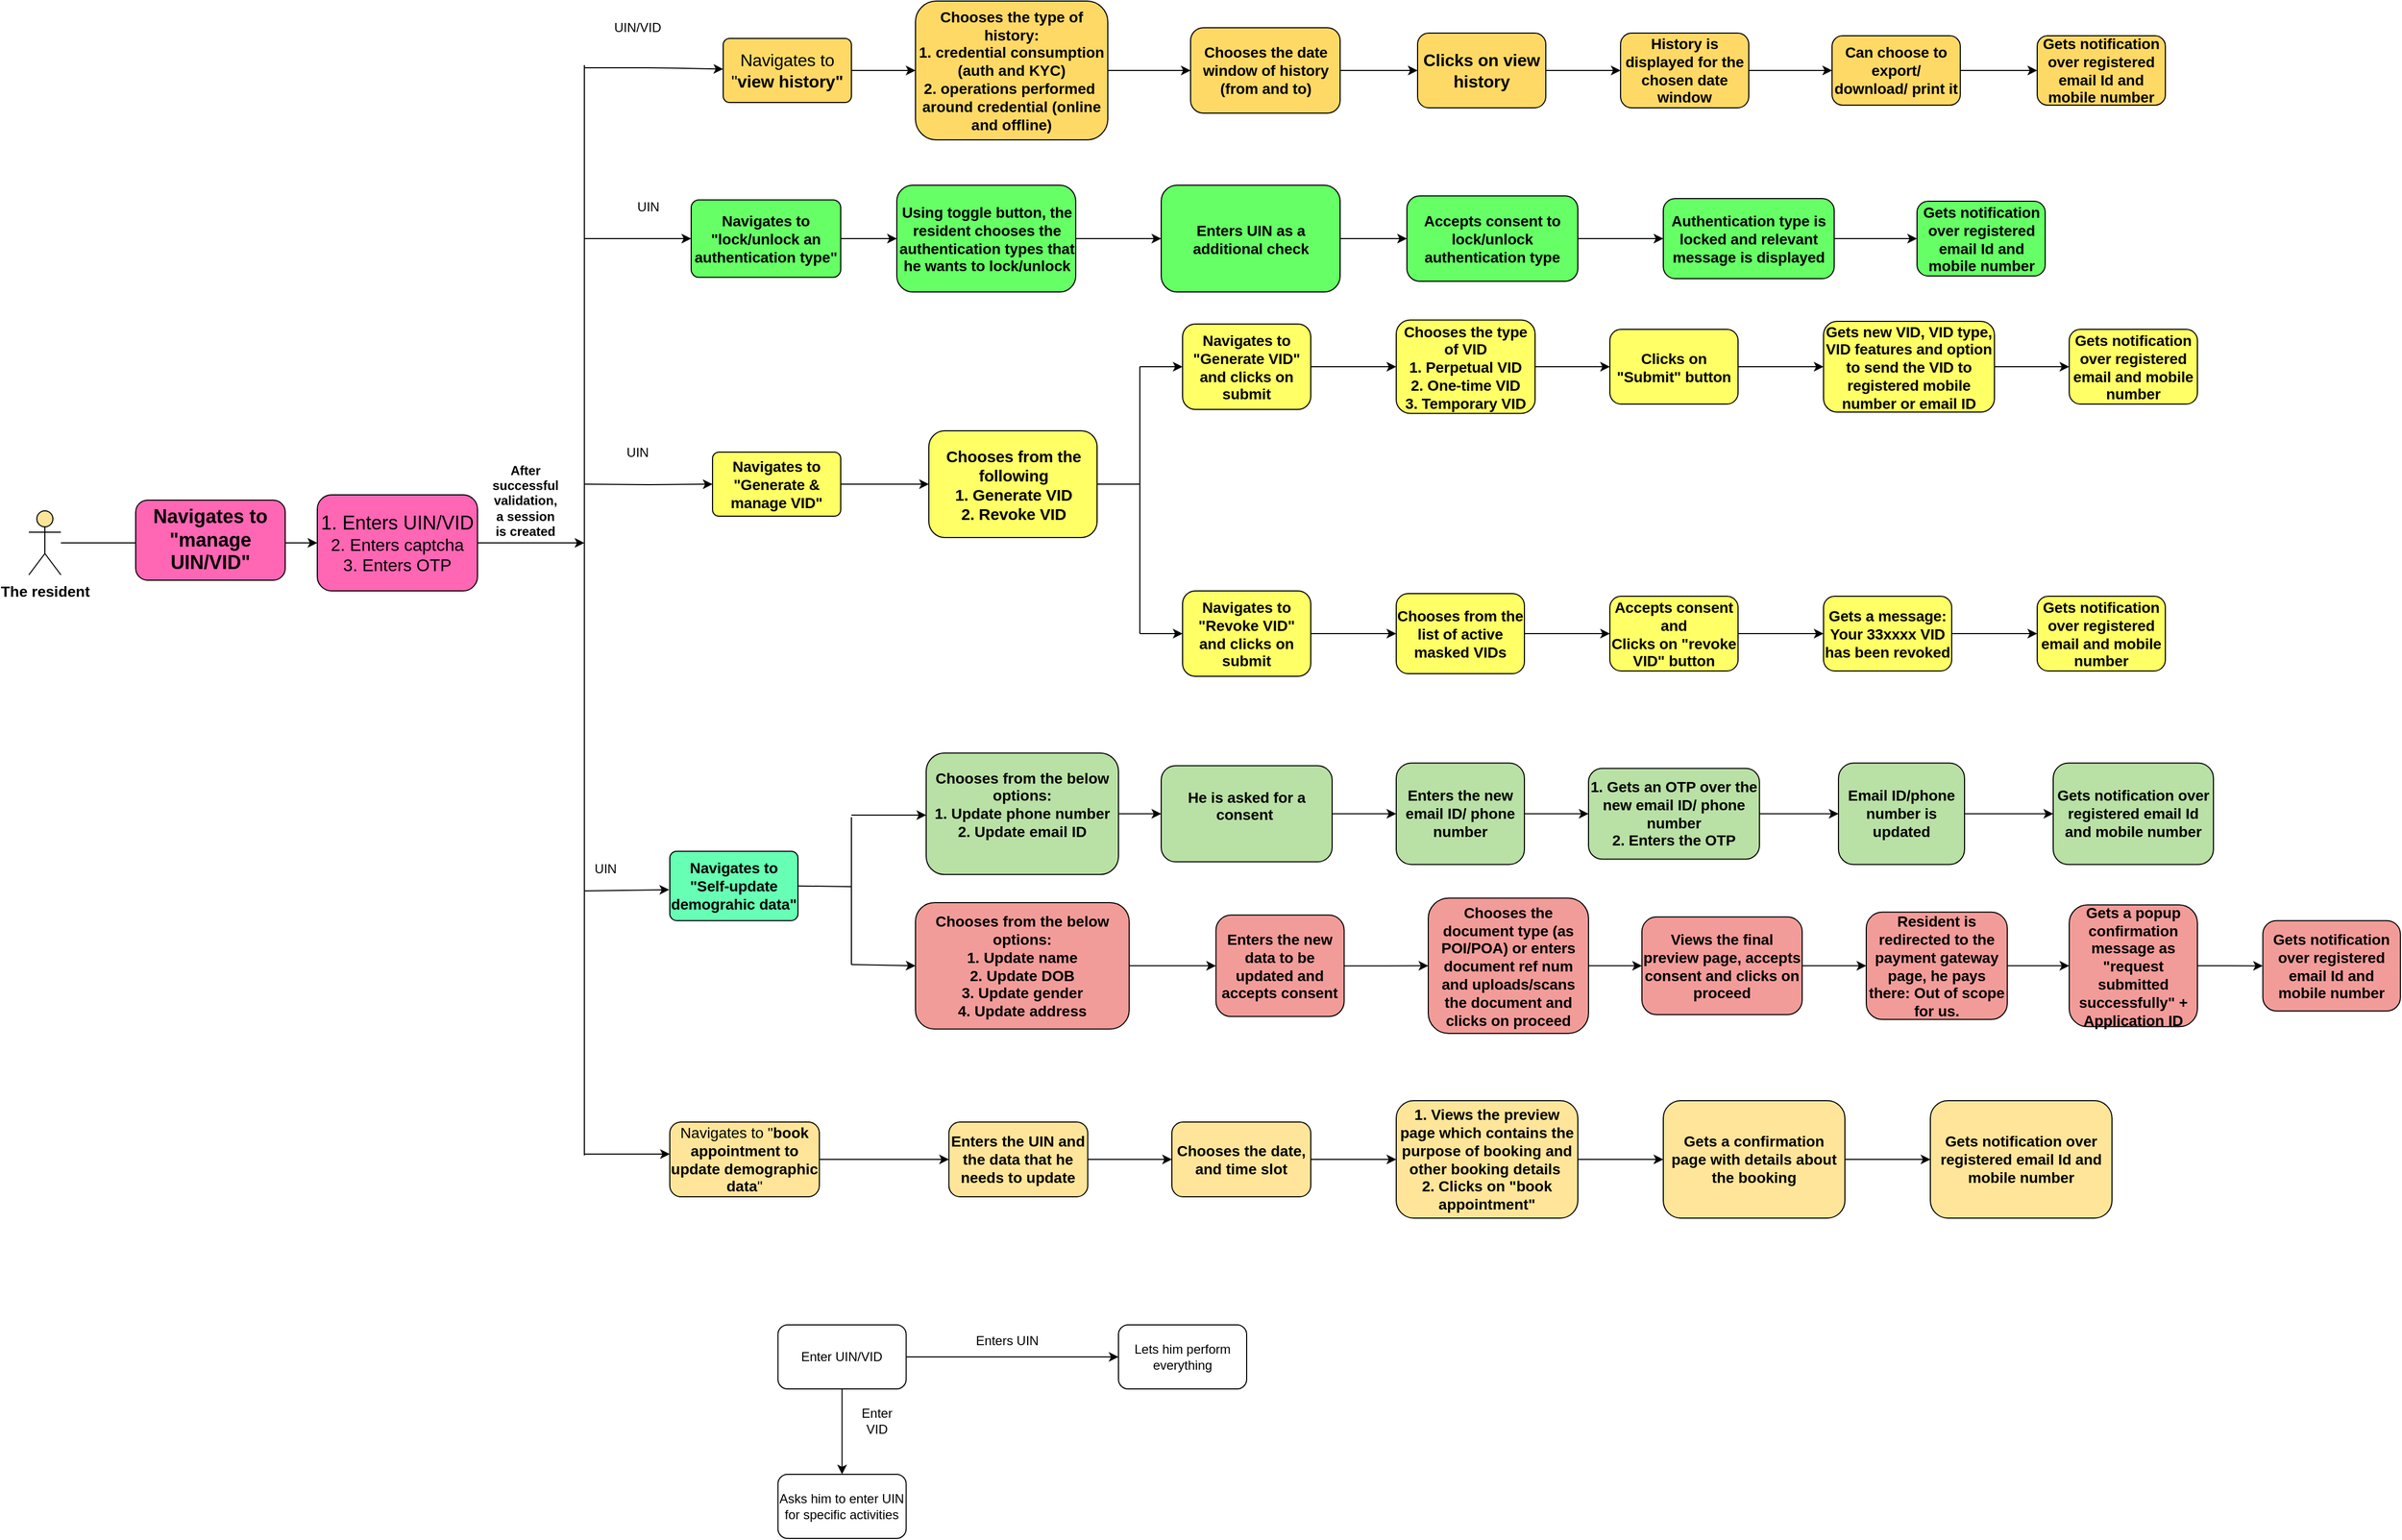 <mxfile version="17.4.4" type="github">
  <diagram id="WXqMXekDgx5rRZYrpgyG" name="Page-1">
    <mxGraphModel dx="1958" dy="450" grid="1" gridSize="10" guides="1" tooltips="1" connect="1" arrows="1" fold="1" page="1" pageScale="1" pageWidth="850" pageHeight="1100" math="0" shadow="0">
      <root>
        <mxCell id="0" />
        <mxCell id="1" parent="0" />
        <mxCell id="zi_fruUjBb5enoTWOIKe-1" value="" style="edgeStyle=orthogonalEdgeStyle;rounded=0;orthogonalLoop=1;jettySize=auto;html=1;" edge="1" parent="1" source="zi_fruUjBb5enoTWOIKe-2" target="zi_fruUjBb5enoTWOIKe-4">
          <mxGeometry relative="1" as="geometry" />
        </mxCell>
        <mxCell id="zi_fruUjBb5enoTWOIKe-2" value="&lt;div&gt;&lt;span style=&quot;letter-spacing: -0.07px&quot;&gt;&lt;font style=&quot;font-size: 16px&quot;&gt;Navigates to &quot;&lt;b&gt;view history&quot;&lt;/b&gt;&lt;/font&gt;&lt;/span&gt;&lt;br&gt;&lt;/div&gt;" style="rounded=1;whiteSpace=wrap;html=1;fillColor=#FFD966;arcSize=10;" vertex="1" parent="1">
          <mxGeometry x="260" y="275" width="120" height="60" as="geometry" />
        </mxCell>
        <mxCell id="zi_fruUjBb5enoTWOIKe-3" value="" style="edgeStyle=orthogonalEdgeStyle;rounded=0;orthogonalLoop=1;jettySize=auto;html=1;" edge="1" parent="1" source="zi_fruUjBb5enoTWOIKe-4" target="zi_fruUjBb5enoTWOIKe-6">
          <mxGeometry relative="1" as="geometry" />
        </mxCell>
        <mxCell id="zi_fruUjBb5enoTWOIKe-4" value="&lt;font style=&quot;font-size: 14px&quot;&gt;&lt;b&gt;Chooses the type of history:&lt;br&gt;1. credential consumption (auth and KYC)&lt;br&gt;2. operations performed&amp;nbsp; around credential (online and offline)&lt;/b&gt;&lt;/font&gt;&lt;span style=&quot;letter-spacing: -0.07px ; background-color: rgb(255 , 255 , 255)&quot;&gt;&lt;br&gt;&lt;/span&gt;" style="rounded=1;whiteSpace=wrap;html=1;fillColor=#FFD966;" vertex="1" parent="1">
          <mxGeometry x="440" y="240" width="180" height="130" as="geometry" />
        </mxCell>
        <mxCell id="zi_fruUjBb5enoTWOIKe-5" value="" style="edgeStyle=orthogonalEdgeStyle;rounded=0;orthogonalLoop=1;jettySize=auto;html=1;entryX=0;entryY=0.5;entryDx=0;entryDy=0;" edge="1" parent="1" source="zi_fruUjBb5enoTWOIKe-6" target="zi_fruUjBb5enoTWOIKe-8">
          <mxGeometry relative="1" as="geometry">
            <mxPoint x="790" y="287.5" as="targetPoint" />
          </mxGeometry>
        </mxCell>
        <mxCell id="zi_fruUjBb5enoTWOIKe-6" value="&lt;b style=&quot;font-size: 14px ; letter-spacing: -0.07px&quot;&gt;Chooses the date window of history (from and to)&lt;/b&gt;" style="rounded=1;whiteSpace=wrap;html=1;fillColor=#FFD966;" vertex="1" parent="1">
          <mxGeometry x="697.5" y="265" width="140" height="80" as="geometry" />
        </mxCell>
        <mxCell id="zi_fruUjBb5enoTWOIKe-7" value="" style="edgeStyle=orthogonalEdgeStyle;rounded=0;orthogonalLoop=1;jettySize=auto;html=1;fillColor=#FFD966;" edge="1" parent="1" source="zi_fruUjBb5enoTWOIKe-8" target="zi_fruUjBb5enoTWOIKe-10">
          <mxGeometry relative="1" as="geometry" />
        </mxCell>
        <mxCell id="zi_fruUjBb5enoTWOIKe-8" value="&lt;b style=&quot;letter-spacing: -0.07px&quot;&gt;&lt;font style=&quot;font-size: 16px&quot;&gt;Clicks on view history&lt;/font&gt;&lt;/b&gt;" style="rounded=1;whiteSpace=wrap;html=1;fillColor=#FFD966;" vertex="1" parent="1">
          <mxGeometry x="910" y="270" width="120" height="70" as="geometry" />
        </mxCell>
        <mxCell id="zi_fruUjBb5enoTWOIKe-9" value="" style="edgeStyle=orthogonalEdgeStyle;rounded=0;orthogonalLoop=1;jettySize=auto;html=1;fillColor=#00CC66;" edge="1" parent="1" source="zi_fruUjBb5enoTWOIKe-10" target="zi_fruUjBb5enoTWOIKe-12">
          <mxGeometry relative="1" as="geometry" />
        </mxCell>
        <mxCell id="zi_fruUjBb5enoTWOIKe-10" value="&lt;b style=&quot;font-size: 14px ; letter-spacing: -0.07px&quot;&gt;History is displayed for the chosen date window&lt;/b&gt;" style="rounded=1;whiteSpace=wrap;html=1;fillColor=#FFD966;" vertex="1" parent="1">
          <mxGeometry x="1100" y="270" width="120" height="70" as="geometry" />
        </mxCell>
        <mxCell id="zi_fruUjBb5enoTWOIKe-11" value="" style="edgeStyle=orthogonalEdgeStyle;rounded=0;orthogonalLoop=1;jettySize=auto;html=1;" edge="1" parent="1" source="zi_fruUjBb5enoTWOIKe-12" target="zi_fruUjBb5enoTWOIKe-13">
          <mxGeometry relative="1" as="geometry" />
        </mxCell>
        <mxCell id="zi_fruUjBb5enoTWOIKe-12" value="&#xa;&#xa;&lt;!--StartFragment--&gt;&lt;b style=&quot;font-family: Helvetica; font-size: 14px; font-style: normal; font-variant-ligatures: normal; font-variant-caps: normal; letter-spacing: -0.07px; orphans: 2; text-align: center; text-indent: 0px; text-transform: none; widows: 2; word-spacing: 0px; -webkit-text-stroke-width: 0px; text-decoration-style: initial; text-decoration-color: initial;&quot;&gt;Can choose to export/ download/ print it&lt;/b&gt;&lt;!--EndFragment--&gt;&#xa;&#xa;" style="rounded=1;whiteSpace=wrap;html=1;fillColor=#FFD966;" vertex="1" parent="1">
          <mxGeometry x="1298" y="272.5" width="120" height="65" as="geometry" />
        </mxCell>
        <mxCell id="zi_fruUjBb5enoTWOIKe-13" value="&lt;b style=&quot;font-size: 14px ; letter-spacing: -0.07px&quot;&gt;Gets notification over registered email Id and mobile number&lt;/b&gt;" style="rounded=1;whiteSpace=wrap;html=1;fillColor=#FFD966;" vertex="1" parent="1">
          <mxGeometry x="1490" y="272.5" width="120" height="65" as="geometry" />
        </mxCell>
        <mxCell id="zi_fruUjBb5enoTWOIKe-14" style="edgeStyle=orthogonalEdgeStyle;rounded=0;orthogonalLoop=1;jettySize=auto;html=1;entryX=0;entryY=0.5;entryDx=0;entryDy=0;fillColor=#00CC66;" edge="1" parent="1" source="zi_fruUjBb5enoTWOIKe-15" target="zi_fruUjBb5enoTWOIKe-17">
          <mxGeometry relative="1" as="geometry" />
        </mxCell>
        <mxCell id="zi_fruUjBb5enoTWOIKe-15" value="&lt;b&gt;&lt;font style=&quot;font-size: 14px&quot;&gt;The resident&lt;/font&gt;&lt;/b&gt;" style="shape=umlActor;verticalLabelPosition=bottom;labelBackgroundColor=#ffffff;verticalAlign=top;html=1;outlineConnect=0;fillColor=#FFE599;" vertex="1" parent="1">
          <mxGeometry x="-390" y="717.5" width="30" height="60" as="geometry" />
        </mxCell>
        <mxCell id="zi_fruUjBb5enoTWOIKe-16" value="" style="edgeStyle=orthogonalEdgeStyle;rounded=0;orthogonalLoop=1;jettySize=auto;html=1;" edge="1" parent="1" source="zi_fruUjBb5enoTWOIKe-17">
          <mxGeometry relative="1" as="geometry">
            <mxPoint x="130" y="747.5" as="targetPoint" />
          </mxGeometry>
        </mxCell>
        <mxCell id="zi_fruUjBb5enoTWOIKe-17" value="&lt;div&gt;&lt;font style=&quot;font-size: 18px&quot;&gt;1. Enters UIN/VID&lt;/font&gt;&lt;/div&gt;&lt;div&gt;&lt;font size=&quot;3&quot;&gt;2. Enters captcha&lt;br&gt;&lt;/font&gt;&lt;/div&gt;&lt;span style=&quot;text-align: left&quot;&gt;&lt;font size=&quot;3&quot;&gt;3. Enters OTP&lt;/font&gt;&lt;/span&gt;" style="rounded=1;whiteSpace=wrap;html=1;fillColor=#FF66B3;" vertex="1" parent="1">
          <mxGeometry x="-120" y="702.5" width="150" height="90" as="geometry" />
        </mxCell>
        <mxCell id="zi_fruUjBb5enoTWOIKe-18" value="" style="edgeStyle=orthogonalEdgeStyle;rounded=0;orthogonalLoop=1;jettySize=auto;html=1;" edge="1" parent="1" source="zi_fruUjBb5enoTWOIKe-19" target="zi_fruUjBb5enoTWOIKe-21">
          <mxGeometry relative="1" as="geometry" />
        </mxCell>
        <mxCell id="zi_fruUjBb5enoTWOIKe-19" value="&lt;div&gt;&lt;b style=&quot;letter-spacing: -0.07px&quot;&gt;&lt;font style=&quot;font-size: 14px&quot;&gt;Navigates to &quot;lock/unlock an authentication type&quot;&lt;/font&gt;&lt;/b&gt;&lt;br&gt;&lt;/div&gt;" style="rounded=1;whiteSpace=wrap;html=1;fillColor=#66FF66;arcSize=10;" vertex="1" parent="1">
          <mxGeometry x="230" y="426.25" width="140" height="72.5" as="geometry" />
        </mxCell>
        <mxCell id="zi_fruUjBb5enoTWOIKe-20" value="" style="edgeStyle=orthogonalEdgeStyle;rounded=0;orthogonalLoop=1;jettySize=auto;html=1;" edge="1" parent="1" source="zi_fruUjBb5enoTWOIKe-21" target="zi_fruUjBb5enoTWOIKe-23">
          <mxGeometry relative="1" as="geometry" />
        </mxCell>
        <mxCell id="zi_fruUjBb5enoTWOIKe-21" value="&lt;b style=&quot;font-size: 14px ; letter-spacing: -0.07px&quot;&gt;Using toggle button, the resident chooses the authentication types that he wants to lock/unlock&lt;/b&gt;" style="rounded=1;whiteSpace=wrap;html=1;fillColor=#66FF66;" vertex="1" parent="1">
          <mxGeometry x="422.5" y="412.5" width="167.5" height="100" as="geometry" />
        </mxCell>
        <mxCell id="zi_fruUjBb5enoTWOIKe-22" value="" style="edgeStyle=orthogonalEdgeStyle;rounded=0;orthogonalLoop=1;jettySize=auto;html=1;" edge="1" parent="1" source="zi_fruUjBb5enoTWOIKe-23" target="zi_fruUjBb5enoTWOIKe-25">
          <mxGeometry relative="1" as="geometry" />
        </mxCell>
        <mxCell id="zi_fruUjBb5enoTWOIKe-23" value="&lt;b style=&quot;font-size: 14px ; letter-spacing: -0.07px&quot;&gt;Enters UIN as a additional check&lt;/b&gt;" style="rounded=1;whiteSpace=wrap;html=1;fillColor=#66FF66;" vertex="1" parent="1">
          <mxGeometry x="670" y="412.5" width="167.5" height="100" as="geometry" />
        </mxCell>
        <mxCell id="zi_fruUjBb5enoTWOIKe-24" value="" style="edgeStyle=orthogonalEdgeStyle;rounded=0;orthogonalLoop=1;jettySize=auto;html=1;" edge="1" parent="1" source="zi_fruUjBb5enoTWOIKe-25" target="zi_fruUjBb5enoTWOIKe-27">
          <mxGeometry relative="1" as="geometry" />
        </mxCell>
        <mxCell id="zi_fruUjBb5enoTWOIKe-25" value="&lt;b style=&quot;font-size: 14px ; letter-spacing: -0.07px&quot;&gt;Accepts consent to lock/unlock authentication type&lt;/b&gt;" style="rounded=1;whiteSpace=wrap;html=1;fillColor=#66FF66;" vertex="1" parent="1">
          <mxGeometry x="900" y="422.5" width="160" height="80" as="geometry" />
        </mxCell>
        <mxCell id="zi_fruUjBb5enoTWOIKe-26" value="" style="edgeStyle=orthogonalEdgeStyle;rounded=0;orthogonalLoop=1;jettySize=auto;html=1;" edge="1" parent="1" source="zi_fruUjBb5enoTWOIKe-27" target="zi_fruUjBb5enoTWOIKe-28">
          <mxGeometry relative="1" as="geometry" />
        </mxCell>
        <mxCell id="zi_fruUjBb5enoTWOIKe-27" value="&lt;b style=&quot;font-size: 14px ; letter-spacing: -0.07px&quot;&gt;Authentication type is locked and relevant message is displayed&lt;/b&gt;" style="rounded=1;whiteSpace=wrap;html=1;fillColor=#66FF66;" vertex="1" parent="1">
          <mxGeometry x="1140" y="425" width="160" height="75" as="geometry" />
        </mxCell>
        <mxCell id="zi_fruUjBb5enoTWOIKe-28" value="&lt;b style=&quot;font-size: 14px ; letter-spacing: -0.07px&quot;&gt;Gets notification over registered email Id and mobile number&lt;/b&gt;" style="rounded=1;whiteSpace=wrap;html=1;fillColor=#66FF66;" vertex="1" parent="1">
          <mxGeometry x="1377.5" y="427.5" width="120" height="70" as="geometry" />
        </mxCell>
        <mxCell id="zi_fruUjBb5enoTWOIKe-29" value="&lt;b&gt;After successful validation, a session is created&lt;/b&gt;" style="text;html=1;strokeColor=none;fillColor=none;align=center;verticalAlign=middle;whiteSpace=wrap;rounded=0;" vertex="1" parent="1">
          <mxGeometry x="40" y="697.5" width="70" height="20" as="geometry" />
        </mxCell>
        <mxCell id="zi_fruUjBb5enoTWOIKe-30" value="" style="edgeStyle=orthogonalEdgeStyle;rounded=0;orthogonalLoop=1;jettySize=auto;html=1;fillColor=#FFFF66;shadow=0;" edge="1" parent="1" target="zi_fruUjBb5enoTWOIKe-32">
          <mxGeometry relative="1" as="geometry">
            <mxPoint x="130" y="692.5" as="sourcePoint" />
          </mxGeometry>
        </mxCell>
        <mxCell id="zi_fruUjBb5enoTWOIKe-31" value="" style="edgeStyle=orthogonalEdgeStyle;rounded=0;orthogonalLoop=1;jettySize=auto;html=1;fillColor=#FFFF66;shadow=0;" edge="1" parent="1" source="zi_fruUjBb5enoTWOIKe-32" target="zi_fruUjBb5enoTWOIKe-33">
          <mxGeometry relative="1" as="geometry" />
        </mxCell>
        <mxCell id="zi_fruUjBb5enoTWOIKe-32" value="&lt;div&gt;&lt;b style=&quot;letter-spacing: -0.07px&quot;&gt;&lt;font style=&quot;font-size: 14px&quot;&gt;Navigates to &quot;Generate &amp;amp; manage VID&quot;&lt;/font&gt;&lt;/b&gt;&lt;br&gt;&lt;/div&gt;" style="rounded=1;whiteSpace=wrap;html=1;fillColor=#FFFF66;arcSize=10;shadow=0;" vertex="1" parent="1">
          <mxGeometry x="250" y="662.5" width="120" height="60" as="geometry" />
        </mxCell>
        <mxCell id="zi_fruUjBb5enoTWOIKe-33" value="&lt;b style=&quot;letter-spacing: -0.07px ; font-size: 15px&quot;&gt;Chooses from the following&lt;br&gt;1. Generate VID&lt;br&gt;2. Revoke VID&lt;/b&gt;&lt;span style=&quot;letter-spacing: -0.07px ; background-color: rgb(255 , 255 , 255)&quot;&gt;&lt;br&gt;&lt;/span&gt;" style="rounded=1;whiteSpace=wrap;html=1;fillColor=#FFFF66;shadow=0;" vertex="1" parent="1">
          <mxGeometry x="452.5" y="642.5" width="157.5" height="100" as="geometry" />
        </mxCell>
        <mxCell id="zi_fruUjBb5enoTWOIKe-34" value="" style="edgeStyle=orthogonalEdgeStyle;rounded=0;orthogonalLoop=1;jettySize=auto;html=1;fillColor=#FFFF66;shadow=0;" edge="1" parent="1" source="zi_fruUjBb5enoTWOIKe-35" target="zi_fruUjBb5enoTWOIKe-37">
          <mxGeometry relative="1" as="geometry" />
        </mxCell>
        <mxCell id="zi_fruUjBb5enoTWOIKe-35" value="&lt;b style=&quot;font-size: 14px ; letter-spacing: -0.07px&quot;&gt;Navigates to &quot;Generate VID&quot; and clicks on submit&lt;/b&gt;" style="rounded=1;whiteSpace=wrap;html=1;fillColor=#FFFF66;shadow=0;" vertex="1" parent="1">
          <mxGeometry x="690" y="542.5" width="120" height="80" as="geometry" />
        </mxCell>
        <mxCell id="zi_fruUjBb5enoTWOIKe-36" value="" style="edgeStyle=orthogonalEdgeStyle;rounded=0;orthogonalLoop=1;jettySize=auto;html=1;fillColor=#FFFF66;shadow=0;" edge="1" parent="1" source="zi_fruUjBb5enoTWOIKe-37" target="zi_fruUjBb5enoTWOIKe-39">
          <mxGeometry relative="1" as="geometry" />
        </mxCell>
        <mxCell id="zi_fruUjBb5enoTWOIKe-37" value="&lt;b style=&quot;font-size: 14px ; letter-spacing: -0.07px&quot;&gt;Chooses the type of VID&lt;br&gt;1. Perpetual VID&lt;br&gt;2. One-time VID&lt;br&gt;3. Temporary VID&lt;/b&gt;&lt;span style=&quot;font-size: 14px ; letter-spacing: -0.07px ; background-color: rgb(255 , 255 , 255)&quot;&gt;&lt;br&gt;&lt;/span&gt;" style="rounded=1;whiteSpace=wrap;html=1;fillColor=#FFFF66;shadow=0;" vertex="1" parent="1">
          <mxGeometry x="890" y="538.75" width="130" height="87.5" as="geometry" />
        </mxCell>
        <mxCell id="zi_fruUjBb5enoTWOIKe-38" value="" style="edgeStyle=orthogonalEdgeStyle;rounded=0;orthogonalLoop=1;jettySize=auto;html=1;fillColor=#FFFF66;shadow=0;" edge="1" parent="1" source="zi_fruUjBb5enoTWOIKe-39" target="zi_fruUjBb5enoTWOIKe-41">
          <mxGeometry relative="1" as="geometry" />
        </mxCell>
        <mxCell id="zi_fruUjBb5enoTWOIKe-39" value="&lt;b style=&quot;font-size: 14px ; letter-spacing: -0.07px&quot;&gt;Clicks on &quot;Submit&quot; button&lt;/b&gt;" style="rounded=1;whiteSpace=wrap;html=1;fillColor=#FFFF66;shadow=0;" vertex="1" parent="1">
          <mxGeometry x="1090" y="547.5" width="120" height="70" as="geometry" />
        </mxCell>
        <mxCell id="zi_fruUjBb5enoTWOIKe-40" value="" style="edgeStyle=orthogonalEdgeStyle;rounded=0;orthogonalLoop=1;jettySize=auto;html=1;fillColor=#FFFF66;shadow=0;" edge="1" parent="1" source="zi_fruUjBb5enoTWOIKe-41" target="zi_fruUjBb5enoTWOIKe-42">
          <mxGeometry relative="1" as="geometry" />
        </mxCell>
        <mxCell id="zi_fruUjBb5enoTWOIKe-41" value="&lt;b style=&quot;font-size: 14px ; letter-spacing: -0.07px&quot;&gt;Gets new VID, VID type, VID features and option to send the VID to registered mobile number or email ID&lt;/b&gt;" style="rounded=1;whiteSpace=wrap;html=1;fillColor=#FFFF66;shadow=0;" vertex="1" parent="1">
          <mxGeometry x="1290" y="540" width="160" height="85" as="geometry" />
        </mxCell>
        <mxCell id="zi_fruUjBb5enoTWOIKe-42" value="&lt;b style=&quot;font-size: 14px ; letter-spacing: -0.07px&quot;&gt;Gets notification over registered email and mobile number&lt;/b&gt;" style="rounded=1;whiteSpace=wrap;html=1;fillColor=#FFFF66;shadow=0;" vertex="1" parent="1">
          <mxGeometry x="1520" y="547.5" width="120" height="70" as="geometry" />
        </mxCell>
        <mxCell id="zi_fruUjBb5enoTWOIKe-43" value="" style="edgeStyle=orthogonalEdgeStyle;rounded=0;orthogonalLoop=1;jettySize=auto;html=1;fillColor=#FFFF66;shadow=0;" edge="1" parent="1" source="zi_fruUjBb5enoTWOIKe-44" target="zi_fruUjBb5enoTWOIKe-46">
          <mxGeometry relative="1" as="geometry" />
        </mxCell>
        <mxCell id="zi_fruUjBb5enoTWOIKe-44" value="&lt;font style=&quot;font-size: 14px&quot;&gt;&lt;b&gt;Navigates to &quot;Revoke VID&quot; and&amp;nbsp;clicks on submit&lt;/b&gt;&lt;/font&gt;" style="rounded=1;whiteSpace=wrap;html=1;fillColor=#FFFF66;shadow=0;align=center;" vertex="1" parent="1">
          <mxGeometry x="690" y="792.5" width="120" height="80" as="geometry" />
        </mxCell>
        <mxCell id="zi_fruUjBb5enoTWOIKe-45" value="" style="edgeStyle=orthogonalEdgeStyle;rounded=0;orthogonalLoop=1;jettySize=auto;html=1;fillColor=#FFFF66;shadow=0;" edge="1" parent="1" source="zi_fruUjBb5enoTWOIKe-46" target="zi_fruUjBb5enoTWOIKe-48">
          <mxGeometry relative="1" as="geometry" />
        </mxCell>
        <mxCell id="zi_fruUjBb5enoTWOIKe-46" value="&lt;b style=&quot;font-size: 14px ; letter-spacing: -0.07px&quot;&gt;Chooses from the list of active masked VIDs&lt;/b&gt;" style="rounded=1;whiteSpace=wrap;html=1;fillColor=#FFFF66;shadow=0;" vertex="1" parent="1">
          <mxGeometry x="890" y="795" width="120" height="75" as="geometry" />
        </mxCell>
        <mxCell id="zi_fruUjBb5enoTWOIKe-47" value="" style="edgeStyle=orthogonalEdgeStyle;rounded=0;orthogonalLoop=1;jettySize=auto;html=1;fillColor=#FFFF66;shadow=0;" edge="1" parent="1" source="zi_fruUjBb5enoTWOIKe-48" target="zi_fruUjBb5enoTWOIKe-50">
          <mxGeometry relative="1" as="geometry" />
        </mxCell>
        <mxCell id="zi_fruUjBb5enoTWOIKe-48" value="&lt;b style=&quot;font-size: 14px ; letter-spacing: -0.07px&quot;&gt;Accepts consent and&lt;br&gt;Clicks on &quot;revoke VID&quot; button&lt;/b&gt;" style="rounded=1;whiteSpace=wrap;html=1;fillColor=#FFFF66;shadow=0;" vertex="1" parent="1">
          <mxGeometry x="1090" y="797.5" width="120" height="70" as="geometry" />
        </mxCell>
        <mxCell id="zi_fruUjBb5enoTWOIKe-49" value="" style="edgeStyle=orthogonalEdgeStyle;rounded=0;orthogonalLoop=1;jettySize=auto;html=1;fillColor=#FFFF66;shadow=0;" edge="1" parent="1" source="zi_fruUjBb5enoTWOIKe-50" target="zi_fruUjBb5enoTWOIKe-51">
          <mxGeometry relative="1" as="geometry" />
        </mxCell>
        <mxCell id="zi_fruUjBb5enoTWOIKe-50" value="&lt;b style=&quot;font-size: 14px ; letter-spacing: -0.07px&quot;&gt;Gets a message: Your 33xxxx VID has been revoked&lt;/b&gt;" style="rounded=1;whiteSpace=wrap;html=1;fillColor=#FFFF66;shadow=0;" vertex="1" parent="1">
          <mxGeometry x="1290" y="797.5" width="120" height="70" as="geometry" />
        </mxCell>
        <mxCell id="zi_fruUjBb5enoTWOIKe-51" value="&lt;b style=&quot;font-size: 14px ; letter-spacing: -0.07px&quot;&gt;Gets notification over registered email and mobile number&lt;/b&gt;" style="rounded=1;whiteSpace=wrap;html=1;fillColor=#FFFF66;shadow=0;" vertex="1" parent="1">
          <mxGeometry x="1490" y="797.5" width="120" height="70" as="geometry" />
        </mxCell>
        <mxCell id="zi_fruUjBb5enoTWOIKe-52" value="" style="endArrow=none;html=1;fillColor=#00CC66;" edge="1" parent="1">
          <mxGeometry width="50" height="50" relative="1" as="geometry">
            <mxPoint x="130" y="1321.25" as="sourcePoint" />
            <mxPoint x="130" y="300" as="targetPoint" />
          </mxGeometry>
        </mxCell>
        <mxCell id="zi_fruUjBb5enoTWOIKe-53" value="" style="endArrow=classic;html=1;fillColor=#00CC66;entryX=0;entryY=0.5;entryDx=0;entryDy=0;shadow=0;" edge="1" parent="1" target="zi_fruUjBb5enoTWOIKe-35">
          <mxGeometry width="50" height="50" relative="1" as="geometry">
            <mxPoint x="650" y="582.5" as="sourcePoint" />
            <mxPoint x="1030" y="652.5" as="targetPoint" />
          </mxGeometry>
        </mxCell>
        <mxCell id="zi_fruUjBb5enoTWOIKe-54" value="" style="endArrow=classic;html=1;fillColor=#00CC66;entryX=0;entryY=0.5;entryDx=0;entryDy=0;shadow=0;" edge="1" parent="1">
          <mxGeometry width="50" height="50" relative="1" as="geometry">
            <mxPoint x="650" y="832.5" as="sourcePoint" />
            <mxPoint x="690" y="832.5" as="targetPoint" />
          </mxGeometry>
        </mxCell>
        <mxCell id="zi_fruUjBb5enoTWOIKe-55" value="" style="endArrow=none;html=1;fillColor=#00CC66;shadow=0;" edge="1" parent="1">
          <mxGeometry width="50" height="50" relative="1" as="geometry">
            <mxPoint x="650" y="832.5" as="sourcePoint" />
            <mxPoint x="650" y="582.5" as="targetPoint" />
          </mxGeometry>
        </mxCell>
        <mxCell id="zi_fruUjBb5enoTWOIKe-56" value="&lt;div&gt;&lt;b style=&quot;letter-spacing: -0.07px&quot;&gt;&lt;font style=&quot;font-size: 14px&quot;&gt;Navigates to &quot;Self-update demograhic data&quot;&lt;/font&gt;&lt;/b&gt;&lt;br&gt;&lt;/div&gt;" style="rounded=1;whiteSpace=wrap;html=1;fillColor=#66FFB3;arcSize=10;" vertex="1" parent="1">
          <mxGeometry x="210" y="1036.36" width="120" height="65" as="geometry" />
        </mxCell>
        <mxCell id="zi_fruUjBb5enoTWOIKe-57" value="" style="edgeStyle=orthogonalEdgeStyle;rounded=0;orthogonalLoop=1;jettySize=auto;html=1;" edge="1" parent="1" source="zi_fruUjBb5enoTWOIKe-58" target="zi_fruUjBb5enoTWOIKe-60">
          <mxGeometry relative="1" as="geometry" />
        </mxCell>
        <mxCell id="zi_fruUjBb5enoTWOIKe-58" value="&lt;div style=&quot;font-size: 14px&quot;&gt;&lt;b&gt;&lt;font style=&quot;font-size: 14px&quot;&gt;Chooses from the below options:&lt;/font&gt;&lt;/b&gt;&lt;/div&gt;&lt;div style=&quot;font-size: 14px&quot;&gt;&lt;b&gt;&lt;font style=&quot;font-size: 14px&quot;&gt;1. Update name&lt;/font&gt;&lt;/b&gt;&lt;/div&gt;&lt;div style=&quot;font-size: 14px&quot;&gt;&lt;b&gt;&lt;font style=&quot;font-size: 14px&quot;&gt;2. Update DOB&lt;/font&gt;&lt;/b&gt;&lt;/div&gt;&lt;div style=&quot;font-size: 14px&quot;&gt;&lt;b&gt;&lt;font style=&quot;font-size: 14px&quot;&gt;3. Update gender&lt;/font&gt;&lt;/b&gt;&lt;/div&gt;&lt;div style=&quot;font-size: 14px&quot;&gt;&lt;b&gt;&lt;font style=&quot;font-size: 14px&quot;&gt;4. Update address&lt;/font&gt;&lt;/b&gt;&lt;/div&gt;" style="rounded=1;whiteSpace=wrap;html=1;fillColor=#F19C99;align=center;" vertex="1" parent="1">
          <mxGeometry x="440" y="1084.44" width="200" height="118.44" as="geometry" />
        </mxCell>
        <mxCell id="zi_fruUjBb5enoTWOIKe-59" value="" style="edgeStyle=orthogonalEdgeStyle;rounded=0;orthogonalLoop=1;jettySize=auto;html=1;" edge="1" parent="1" source="zi_fruUjBb5enoTWOIKe-60" target="zi_fruUjBb5enoTWOIKe-62">
          <mxGeometry relative="1" as="geometry" />
        </mxCell>
        <mxCell id="zi_fruUjBb5enoTWOIKe-60" value="&lt;font style=&quot;font-size: 14px&quot;&gt;&lt;b style=&quot;letter-spacing: -0.07px&quot;&gt;Enters the new data to be updated and a&lt;/b&gt;&lt;b style=&quot;letter-spacing: -0.07px&quot;&gt;ccepts consent&lt;/b&gt;&lt;/font&gt;" style="rounded=1;whiteSpace=wrap;html=1;fillColor=#F19C99;align=center;" vertex="1" parent="1">
          <mxGeometry x="721.25" y="1096.16" width="120" height="95" as="geometry" />
        </mxCell>
        <mxCell id="zi_fruUjBb5enoTWOIKe-61" value="" style="edgeStyle=orthogonalEdgeStyle;rounded=0;orthogonalLoop=1;jettySize=auto;html=1;" edge="1" parent="1" source="zi_fruUjBb5enoTWOIKe-62" target="zi_fruUjBb5enoTWOIKe-109">
          <mxGeometry relative="1" as="geometry" />
        </mxCell>
        <mxCell id="zi_fruUjBb5enoTWOIKe-62" value="&lt;b style=&quot;font-size: 14px ; letter-spacing: -0.07px&quot;&gt;Chooses the document type (as POI/POA) or enters document ref num and uploads/scans the document and clicks on proceed&lt;/b&gt;" style="rounded=1;whiteSpace=wrap;html=1;fillColor=#F19C99;" vertex="1" parent="1">
          <mxGeometry x="920" y="1080.3" width="150" height="126.72" as="geometry" />
        </mxCell>
        <mxCell id="zi_fruUjBb5enoTWOIKe-63" value="" style="edgeStyle=orthogonalEdgeStyle;rounded=0;orthogonalLoop=1;jettySize=auto;html=1;" edge="1" parent="1" source="zi_fruUjBb5enoTWOIKe-64" target="zi_fruUjBb5enoTWOIKe-66">
          <mxGeometry relative="1" as="geometry" />
        </mxCell>
        <mxCell id="zi_fruUjBb5enoTWOIKe-64" value="&lt;b style=&quot;font-size: 14px ; letter-spacing: -0.07px&quot;&gt;Resident is redirected to the payment gateway page, he pays there: Out of scope for us.&lt;/b&gt;" style="rounded=1;whiteSpace=wrap;html=1;fillColor=#F19C99;" vertex="1" parent="1">
          <mxGeometry x="1330" y="1093.41" width="132" height="100.5" as="geometry" />
        </mxCell>
        <mxCell id="zi_fruUjBb5enoTWOIKe-65" value="" style="edgeStyle=orthogonalEdgeStyle;rounded=0;orthogonalLoop=1;jettySize=auto;html=1;" edge="1" parent="1" source="zi_fruUjBb5enoTWOIKe-66" target="zi_fruUjBb5enoTWOIKe-67">
          <mxGeometry relative="1" as="geometry" />
        </mxCell>
        <mxCell id="zi_fruUjBb5enoTWOIKe-66" value="&lt;b style=&quot;font-size: 14px ; letter-spacing: -0.07px&quot;&gt;Gets a popup confirmation message as &quot;request submitted successfully&quot; + Application ID&lt;/b&gt;" style="rounded=1;whiteSpace=wrap;html=1;fillColor=#F19C99;" vertex="1" parent="1">
          <mxGeometry x="1520" y="1086.63" width="120" height="114.05" as="geometry" />
        </mxCell>
        <mxCell id="zi_fruUjBb5enoTWOIKe-67" value="&lt;b style=&quot;font-size: 14px ; letter-spacing: -0.07px&quot;&gt;Gets notification over registered email Id and mobile number&lt;/b&gt;" style="rounded=1;whiteSpace=wrap;html=1;fillColor=#F19C99;" vertex="1" parent="1">
          <mxGeometry x="1701.25" y="1101.36" width="128.75" height="84.58" as="geometry" />
        </mxCell>
        <mxCell id="zi_fruUjBb5enoTWOIKe-68" value="" style="edgeStyle=orthogonalEdgeStyle;rounded=0;orthogonalLoop=1;jettySize=auto;html=1;" edge="1" parent="1" source="zi_fruUjBb5enoTWOIKe-69" target="zi_fruUjBb5enoTWOIKe-71">
          <mxGeometry relative="1" as="geometry" />
        </mxCell>
        <mxCell id="zi_fruUjBb5enoTWOIKe-69" value="&lt;div style=&quot;font-size: 14px&quot;&gt;&lt;div&gt;&lt;div&gt;&lt;b&gt;Chooses from the below options:&lt;/b&gt;&lt;/div&gt;&lt;div&gt;&lt;b&gt;1. Update phone number&lt;/b&gt;&lt;/div&gt;&lt;div&gt;&lt;b&gt;2. Update email ID&lt;/b&gt;&lt;/div&gt;&lt;div&gt;&lt;br&gt;&lt;/div&gt;&lt;/div&gt;&lt;/div&gt;" style="rounded=1;whiteSpace=wrap;html=1;fillColor=#B9E0A5;align=center;" vertex="1" parent="1">
          <mxGeometry x="450" y="944.38" width="180" height="113.75" as="geometry" />
        </mxCell>
        <mxCell id="zi_fruUjBb5enoTWOIKe-70" value="" style="edgeStyle=orthogonalEdgeStyle;rounded=0;orthogonalLoop=1;jettySize=auto;html=1;" edge="1" parent="1" source="zi_fruUjBb5enoTWOIKe-71" target="zi_fruUjBb5enoTWOIKe-73">
          <mxGeometry relative="1" as="geometry" />
        </mxCell>
        <mxCell id="zi_fruUjBb5enoTWOIKe-71" value="&lt;div&gt;&lt;font style=&quot;font-size: 14px&quot;&gt;&lt;b style=&quot;letter-spacing: -0.07px&quot;&gt;He is asked for a consent&amp;nbsp;&lt;/b&gt;&lt;br&gt;&lt;/font&gt;&lt;/div&gt;&lt;div&gt;&lt;br&gt;&lt;/div&gt;" style="rounded=1;whiteSpace=wrap;html=1;fillColor=#B9E0A5;align=center;" vertex="1" parent="1">
          <mxGeometry x="670" y="956.25" width="160" height="90" as="geometry" />
        </mxCell>
        <mxCell id="zi_fruUjBb5enoTWOIKe-72" value="" style="edgeStyle=orthogonalEdgeStyle;rounded=0;orthogonalLoop=1;jettySize=auto;html=1;fillColor=#00CC66;" edge="1" parent="1" source="zi_fruUjBb5enoTWOIKe-73" target="zi_fruUjBb5enoTWOIKe-75">
          <mxGeometry relative="1" as="geometry" />
        </mxCell>
        <mxCell id="zi_fruUjBb5enoTWOIKe-73" value="&lt;b style=&quot;letter-spacing: -0.07px&quot;&gt;&lt;font style=&quot;font-size: 14px&quot;&gt;Enters the new email ID/ phone number&lt;/font&gt;&lt;/b&gt;" style="rounded=1;whiteSpace=wrap;html=1;fillColor=#B9E0A5;align=center;" vertex="1" parent="1">
          <mxGeometry x="890" y="953.75" width="120" height="95" as="geometry" />
        </mxCell>
        <mxCell id="zi_fruUjBb5enoTWOIKe-74" value="" style="edgeStyle=orthogonalEdgeStyle;rounded=0;orthogonalLoop=1;jettySize=auto;html=1;fillColor=#00CC66;" edge="1" parent="1" source="zi_fruUjBb5enoTWOIKe-75" target="zi_fruUjBb5enoTWOIKe-77">
          <mxGeometry relative="1" as="geometry" />
        </mxCell>
        <mxCell id="zi_fruUjBb5enoTWOIKe-75" value="&lt;b style=&quot;letter-spacing: -0.07px ; font-size: 14px&quot;&gt;1. Gets an OTP over the new email ID/ phone number&lt;br&gt;2. Enters the OTP&lt;/b&gt;&lt;span style=&quot;letter-spacing: -0.07px ; background-color: rgb(255 , 255 , 255)&quot;&gt;&lt;br&gt;&lt;/span&gt;" style="rounded=1;whiteSpace=wrap;html=1;fillColor=#B9E0A5;align=center;" vertex="1" parent="1">
          <mxGeometry x="1070" y="958.76" width="160" height="85" as="geometry" />
        </mxCell>
        <mxCell id="zi_fruUjBb5enoTWOIKe-76" value="" style="edgeStyle=orthogonalEdgeStyle;rounded=0;orthogonalLoop=1;jettySize=auto;html=1;fillColor=#00CC66;" edge="1" parent="1" source="zi_fruUjBb5enoTWOIKe-77" target="zi_fruUjBb5enoTWOIKe-78">
          <mxGeometry relative="1" as="geometry" />
        </mxCell>
        <mxCell id="zi_fruUjBb5enoTWOIKe-77" value="&lt;b style=&quot;letter-spacing: -0.07px&quot;&gt;&lt;font style=&quot;font-size: 14px&quot;&gt;Email ID/phone number is updated&lt;/font&gt;&lt;/b&gt;&lt;span style=&quot;letter-spacing: -0.07px ; background-color: rgb(255 , 255 , 255)&quot;&gt;&lt;br&gt;&lt;/span&gt;" style="rounded=1;whiteSpace=wrap;html=1;fillColor=#B9E0A5;align=center;" vertex="1" parent="1">
          <mxGeometry x="1304" y="953.76" width="118" height="95" as="geometry" />
        </mxCell>
        <mxCell id="zi_fruUjBb5enoTWOIKe-78" value="&lt;b style=&quot;font-size: 14px ; letter-spacing: -0.07px&quot;&gt;Gets notification over registered email Id and mobile number&lt;/b&gt;&lt;span style=&quot;letter-spacing: -0.07px ; background-color: rgb(255 , 255 , 255)&quot;&gt;&lt;br&gt;&lt;/span&gt;" style="rounded=1;whiteSpace=wrap;html=1;fillColor=#B9E0A5;align=center;" vertex="1" parent="1">
          <mxGeometry x="1505" y="953.76" width="150" height="95" as="geometry" />
        </mxCell>
        <mxCell id="zi_fruUjBb5enoTWOIKe-79" value="" style="endArrow=none;html=1;fillColor=#00CC66;exitX=1;exitY=0.5;exitDx=0;exitDy=0;" edge="1" parent="1" source="zi_fruUjBb5enoTWOIKe-56">
          <mxGeometry width="50" height="50" relative="1" as="geometry">
            <mxPoint x="390" y="1024.5" as="sourcePoint" />
            <mxPoint x="380" y="1069.5" as="targetPoint" />
          </mxGeometry>
        </mxCell>
        <mxCell id="zi_fruUjBb5enoTWOIKe-80" value="" style="endArrow=none;html=1;fillColor=#00CC66;" edge="1" parent="1">
          <mxGeometry width="50" height="50" relative="1" as="geometry">
            <mxPoint x="380" y="1142.5" as="sourcePoint" />
            <mxPoint x="380" y="1004.5" as="targetPoint" />
          </mxGeometry>
        </mxCell>
        <mxCell id="zi_fruUjBb5enoTWOIKe-81" value="" style="endArrow=classic;html=1;fillColor=#00CC66;" edge="1" parent="1">
          <mxGeometry width="50" height="50" relative="1" as="geometry">
            <mxPoint x="380" y="1002.5" as="sourcePoint" />
            <mxPoint x="450" y="1002.5" as="targetPoint" />
            <Array as="points">
              <mxPoint x="420" y="1002.5" />
            </Array>
          </mxGeometry>
        </mxCell>
        <mxCell id="zi_fruUjBb5enoTWOIKe-82" value="" style="endArrow=classic;html=1;fillColor=#00CC66;entryX=0;entryY=0.5;entryDx=0;entryDy=0;" edge="1" parent="1" target="zi_fruUjBb5enoTWOIKe-58">
          <mxGeometry width="50" height="50" relative="1" as="geometry">
            <mxPoint x="380" y="1142.5" as="sourcePoint" />
            <mxPoint x="460" y="1125.6" as="targetPoint" />
          </mxGeometry>
        </mxCell>
        <mxCell id="zi_fruUjBb5enoTWOIKe-83" value="&lt;font style=&quot;font-size: 18px&quot;&gt;&lt;span style=&quot;text-align: left ; text-indent: 0px ; float: none ; display: inline&quot;&gt;&lt;b&gt;Navigates to &quot;manage UIN/VID&quot;&lt;/b&gt;&lt;/span&gt;&lt;/font&gt;" style="rounded=1;whiteSpace=wrap;html=1;fillColor=#FF66B3;" vertex="1" parent="1">
          <mxGeometry x="-290" y="707.5" width="140" height="75" as="geometry" />
        </mxCell>
        <mxCell id="zi_fruUjBb5enoTWOIKe-84" value="UIN" style="text;html=1;strokeColor=none;fillColor=none;align=center;verticalAlign=middle;whiteSpace=wrap;rounded=0;" vertex="1" parent="1">
          <mxGeometry x="130" y="1042.5" width="40" height="20" as="geometry" />
        </mxCell>
        <mxCell id="zi_fruUjBb5enoTWOIKe-85" value="UIN" style="text;html=1;strokeColor=none;fillColor=none;align=center;verticalAlign=middle;whiteSpace=wrap;rounded=0;" vertex="1" parent="1">
          <mxGeometry x="170" y="422.5" width="40" height="20" as="geometry" />
        </mxCell>
        <mxCell id="zi_fruUjBb5enoTWOIKe-86" value="" style="endArrow=none;html=1;fillColor=#00CC66;exitX=1;exitY=0.5;exitDx=0;exitDy=0;shadow=0;" edge="1" parent="1" source="zi_fruUjBb5enoTWOIKe-33">
          <mxGeometry width="50" height="50" relative="1" as="geometry">
            <mxPoint x="930" y="622.5" as="sourcePoint" />
            <mxPoint x="650" y="692.5" as="targetPoint" />
          </mxGeometry>
        </mxCell>
        <mxCell id="zi_fruUjBb5enoTWOIKe-87" value="UIN/VID" style="text;html=1;strokeColor=none;fillColor=none;align=center;verticalAlign=middle;whiteSpace=wrap;rounded=0;" vertex="1" parent="1">
          <mxGeometry x="160" y="255" width="40" height="20" as="geometry" />
        </mxCell>
        <mxCell id="zi_fruUjBb5enoTWOIKe-88" value="UIN" style="text;html=1;strokeColor=none;fillColor=none;align=center;verticalAlign=middle;whiteSpace=wrap;rounded=0;" vertex="1" parent="1">
          <mxGeometry x="160" y="652.5" width="40" height="20" as="geometry" />
        </mxCell>
        <mxCell id="zi_fruUjBb5enoTWOIKe-89" value="" style="edgeStyle=orthogonalEdgeStyle;rounded=0;orthogonalLoop=1;jettySize=auto;html=1;exitX=1;exitY=0.5;exitDx=0;exitDy=0;" edge="1" parent="1" source="zi_fruUjBb5enoTWOIKe-91" target="zi_fruUjBb5enoTWOIKe-93">
          <mxGeometry relative="1" as="geometry">
            <mxPoint x="431.25" y="1595" as="sourcePoint" />
          </mxGeometry>
        </mxCell>
        <mxCell id="zi_fruUjBb5enoTWOIKe-90" value="" style="edgeStyle=orthogonalEdgeStyle;rounded=0;orthogonalLoop=1;jettySize=auto;html=1;" edge="1" parent="1" source="zi_fruUjBb5enoTWOIKe-91" target="zi_fruUjBb5enoTWOIKe-92">
          <mxGeometry relative="1" as="geometry" />
        </mxCell>
        <mxCell id="zi_fruUjBb5enoTWOIKe-91" value="Enter UIN/VID" style="rounded=1;whiteSpace=wrap;html=1;" vertex="1" parent="1">
          <mxGeometry x="311.25" y="1480" width="120" height="60" as="geometry" />
        </mxCell>
        <mxCell id="zi_fruUjBb5enoTWOIKe-92" value="Asks him to enter UIN for specific activities" style="rounded=1;whiteSpace=wrap;html=1;" vertex="1" parent="1">
          <mxGeometry x="311.25" y="1620" width="120" height="60" as="geometry" />
        </mxCell>
        <mxCell id="zi_fruUjBb5enoTWOIKe-93" value="Lets him perform everything" style="rounded=1;whiteSpace=wrap;html=1;" vertex="1" parent="1">
          <mxGeometry x="630" y="1480" width="120" height="60" as="geometry" />
        </mxCell>
        <mxCell id="zi_fruUjBb5enoTWOIKe-94" value="Enter VID" style="text;html=1;strokeColor=none;fillColor=none;align=center;verticalAlign=middle;whiteSpace=wrap;rounded=0;" vertex="1" parent="1">
          <mxGeometry x="383.75" y="1560" width="40" height="20" as="geometry" />
        </mxCell>
        <mxCell id="zi_fruUjBb5enoTWOIKe-95" value="Enters UIN" style="text;html=1;strokeColor=none;fillColor=none;align=center;verticalAlign=middle;whiteSpace=wrap;rounded=0;" vertex="1" parent="1">
          <mxGeometry x="481.25" y="1485" width="90" height="20" as="geometry" />
        </mxCell>
        <mxCell id="zi_fruUjBb5enoTWOIKe-96" value="" style="endArrow=classic;html=1;entryX=-0.005;entryY=0.554;entryDx=0;entryDy=0;entryPerimeter=0;" edge="1" parent="1" target="zi_fruUjBb5enoTWOIKe-56">
          <mxGeometry width="50" height="50" relative="1" as="geometry">
            <mxPoint x="130" y="1073.5" as="sourcePoint" />
            <mxPoint x="940" y="1108.25" as="targetPoint" />
            <Array as="points" />
          </mxGeometry>
        </mxCell>
        <mxCell id="zi_fruUjBb5enoTWOIKe-97" value="" style="endArrow=classic;html=1;entryX=0;entryY=0.5;entryDx=0;entryDy=0;" edge="1" parent="1" target="zi_fruUjBb5enoTWOIKe-19">
          <mxGeometry width="50" height="50" relative="1" as="geometry">
            <mxPoint x="130" y="462.5" as="sourcePoint" />
            <mxPoint x="110" y="362.5" as="targetPoint" />
          </mxGeometry>
        </mxCell>
        <mxCell id="zi_fruUjBb5enoTWOIKe-98" value="" style="edgeStyle=orthogonalEdgeStyle;rounded=0;orthogonalLoop=1;jettySize=auto;html=1;" edge="1" parent="1" source="zi_fruUjBb5enoTWOIKe-111" target="zi_fruUjBb5enoTWOIKe-100">
          <mxGeometry relative="1" as="geometry" />
        </mxCell>
        <mxCell id="zi_fruUjBb5enoTWOIKe-99" value="" style="edgeStyle=orthogonalEdgeStyle;rounded=0;orthogonalLoop=1;jettySize=auto;html=1;" edge="1" parent="1" source="zi_fruUjBb5enoTWOIKe-100" target="zi_fruUjBb5enoTWOIKe-102">
          <mxGeometry relative="1" as="geometry" />
        </mxCell>
        <mxCell id="zi_fruUjBb5enoTWOIKe-100" value="&lt;font style=&quot;font-size: 14px&quot;&gt;&lt;b&gt;Enters the UIN and the data that he needs to update&lt;/b&gt;&lt;/font&gt;" style="rounded=1;whiteSpace=wrap;html=1;shadow=0;fillColor=#FFE599;" vertex="1" parent="1">
          <mxGeometry x="471.25" y="1290" width="130" height="70" as="geometry" />
        </mxCell>
        <mxCell id="zi_fruUjBb5enoTWOIKe-101" value="" style="edgeStyle=orthogonalEdgeStyle;rounded=0;orthogonalLoop=1;jettySize=auto;html=1;" edge="1" parent="1" source="zi_fruUjBb5enoTWOIKe-102" target="zi_fruUjBb5enoTWOIKe-104">
          <mxGeometry relative="1" as="geometry" />
        </mxCell>
        <mxCell id="zi_fruUjBb5enoTWOIKe-102" value="&lt;font style=&quot;font-size: 14px&quot;&gt;&lt;b&gt;Chooses the date, and time slot&lt;/b&gt;&lt;/font&gt;" style="rounded=1;whiteSpace=wrap;html=1;shadow=0;fillColor=#FFE599;" vertex="1" parent="1">
          <mxGeometry x="680" y="1290" width="130" height="70" as="geometry" />
        </mxCell>
        <mxCell id="zi_fruUjBb5enoTWOIKe-103" value="" style="edgeStyle=orthogonalEdgeStyle;rounded=0;orthogonalLoop=1;jettySize=auto;html=1;" edge="1" parent="1" source="zi_fruUjBb5enoTWOIKe-104" target="zi_fruUjBb5enoTWOIKe-106">
          <mxGeometry relative="1" as="geometry" />
        </mxCell>
        <mxCell id="zi_fruUjBb5enoTWOIKe-104" value="&lt;font style=&quot;font-size: 14px&quot;&gt;&lt;b&gt;1. Views the preview page which contains the purpose of booking and other booking details&amp;nbsp;&lt;br&gt;2. Clicks on &quot;book appointment&quot;&lt;/b&gt;&lt;br&gt;&lt;/font&gt;" style="rounded=1;whiteSpace=wrap;html=1;shadow=0;fillColor=#FFE599;" vertex="1" parent="1">
          <mxGeometry x="890" y="1270" width="170" height="110" as="geometry" />
        </mxCell>
        <mxCell id="zi_fruUjBb5enoTWOIKe-105" value="" style="edgeStyle=orthogonalEdgeStyle;rounded=0;orthogonalLoop=1;jettySize=auto;html=1;" edge="1" parent="1" source="zi_fruUjBb5enoTWOIKe-106" target="zi_fruUjBb5enoTWOIKe-107">
          <mxGeometry relative="1" as="geometry" />
        </mxCell>
        <mxCell id="zi_fruUjBb5enoTWOIKe-106" value="&lt;font style=&quot;font-size: 14px&quot;&gt;&lt;b&gt;Gets a confirmation page with details about the booking&lt;/b&gt;&lt;br&gt;&lt;/font&gt;" style="rounded=1;whiteSpace=wrap;html=1;shadow=0;fillColor=#FFE599;" vertex="1" parent="1">
          <mxGeometry x="1140" y="1270" width="170" height="110" as="geometry" />
        </mxCell>
        <mxCell id="zi_fruUjBb5enoTWOIKe-107" value="&lt;font style=&quot;font-size: 14px&quot;&gt;&lt;b style=&quot;letter-spacing: -0.07px&quot;&gt;Gets notification over registered email Id and mobile number&lt;/b&gt;&lt;br&gt;&lt;/font&gt;" style="rounded=1;whiteSpace=wrap;html=1;shadow=0;fillColor=#FFE599;" vertex="1" parent="1">
          <mxGeometry x="1390" y="1270" width="170" height="110" as="geometry" />
        </mxCell>
        <mxCell id="zi_fruUjBb5enoTWOIKe-108" value="" style="edgeStyle=orthogonalEdgeStyle;rounded=0;orthogonalLoop=1;jettySize=auto;html=1;" edge="1" parent="1" source="zi_fruUjBb5enoTWOIKe-109" target="zi_fruUjBb5enoTWOIKe-64">
          <mxGeometry relative="1" as="geometry" />
        </mxCell>
        <mxCell id="zi_fruUjBb5enoTWOIKe-109" value="&lt;b style=&quot;font-size: 14px ; letter-spacing: -0.07px&quot;&gt;Views the final preview page, accepts consent and clicks on proceed&lt;/b&gt;" style="rounded=1;whiteSpace=wrap;html=1;fillColor=#F19C99;" vertex="1" parent="1">
          <mxGeometry x="1120" y="1097.92" width="150" height="91.48" as="geometry" />
        </mxCell>
        <mxCell id="zi_fruUjBb5enoTWOIKe-110" value="" style="endArrow=classic;html=1;" edge="1" parent="1" target="zi_fruUjBb5enoTWOIKe-2">
          <mxGeometry width="50" height="50" relative="1" as="geometry">
            <mxPoint x="130" y="302.5" as="sourcePoint" />
            <mxPoint x="210" y="317.5" as="targetPoint" />
            <Array as="points">
              <mxPoint x="200" y="302.5" />
            </Array>
          </mxGeometry>
        </mxCell>
        <mxCell id="zi_fruUjBb5enoTWOIKe-111" value="&lt;font style=&quot;font-size: 14px&quot;&gt;Navigates to &quot;&lt;b&gt;book appointment to update demographic data&lt;/b&gt;&quot;&lt;/font&gt;" style="rounded=1;whiteSpace=wrap;html=1;shadow=0;fillColor=#FFE599;" vertex="1" parent="1">
          <mxGeometry x="210" y="1290" width="140" height="70" as="geometry" />
        </mxCell>
        <mxCell id="zi_fruUjBb5enoTWOIKe-112" value="" style="endArrow=classic;html=1;" edge="1" parent="1">
          <mxGeometry width="50" height="50" relative="1" as="geometry">
            <mxPoint x="130" y="1320.0" as="sourcePoint" />
            <mxPoint x="210" y="1320.0" as="targetPoint" />
            <Array as="points">
              <mxPoint x="190" y="1320" />
              <mxPoint x="210" y="1320" />
            </Array>
          </mxGeometry>
        </mxCell>
      </root>
    </mxGraphModel>
  </diagram>
</mxfile>
